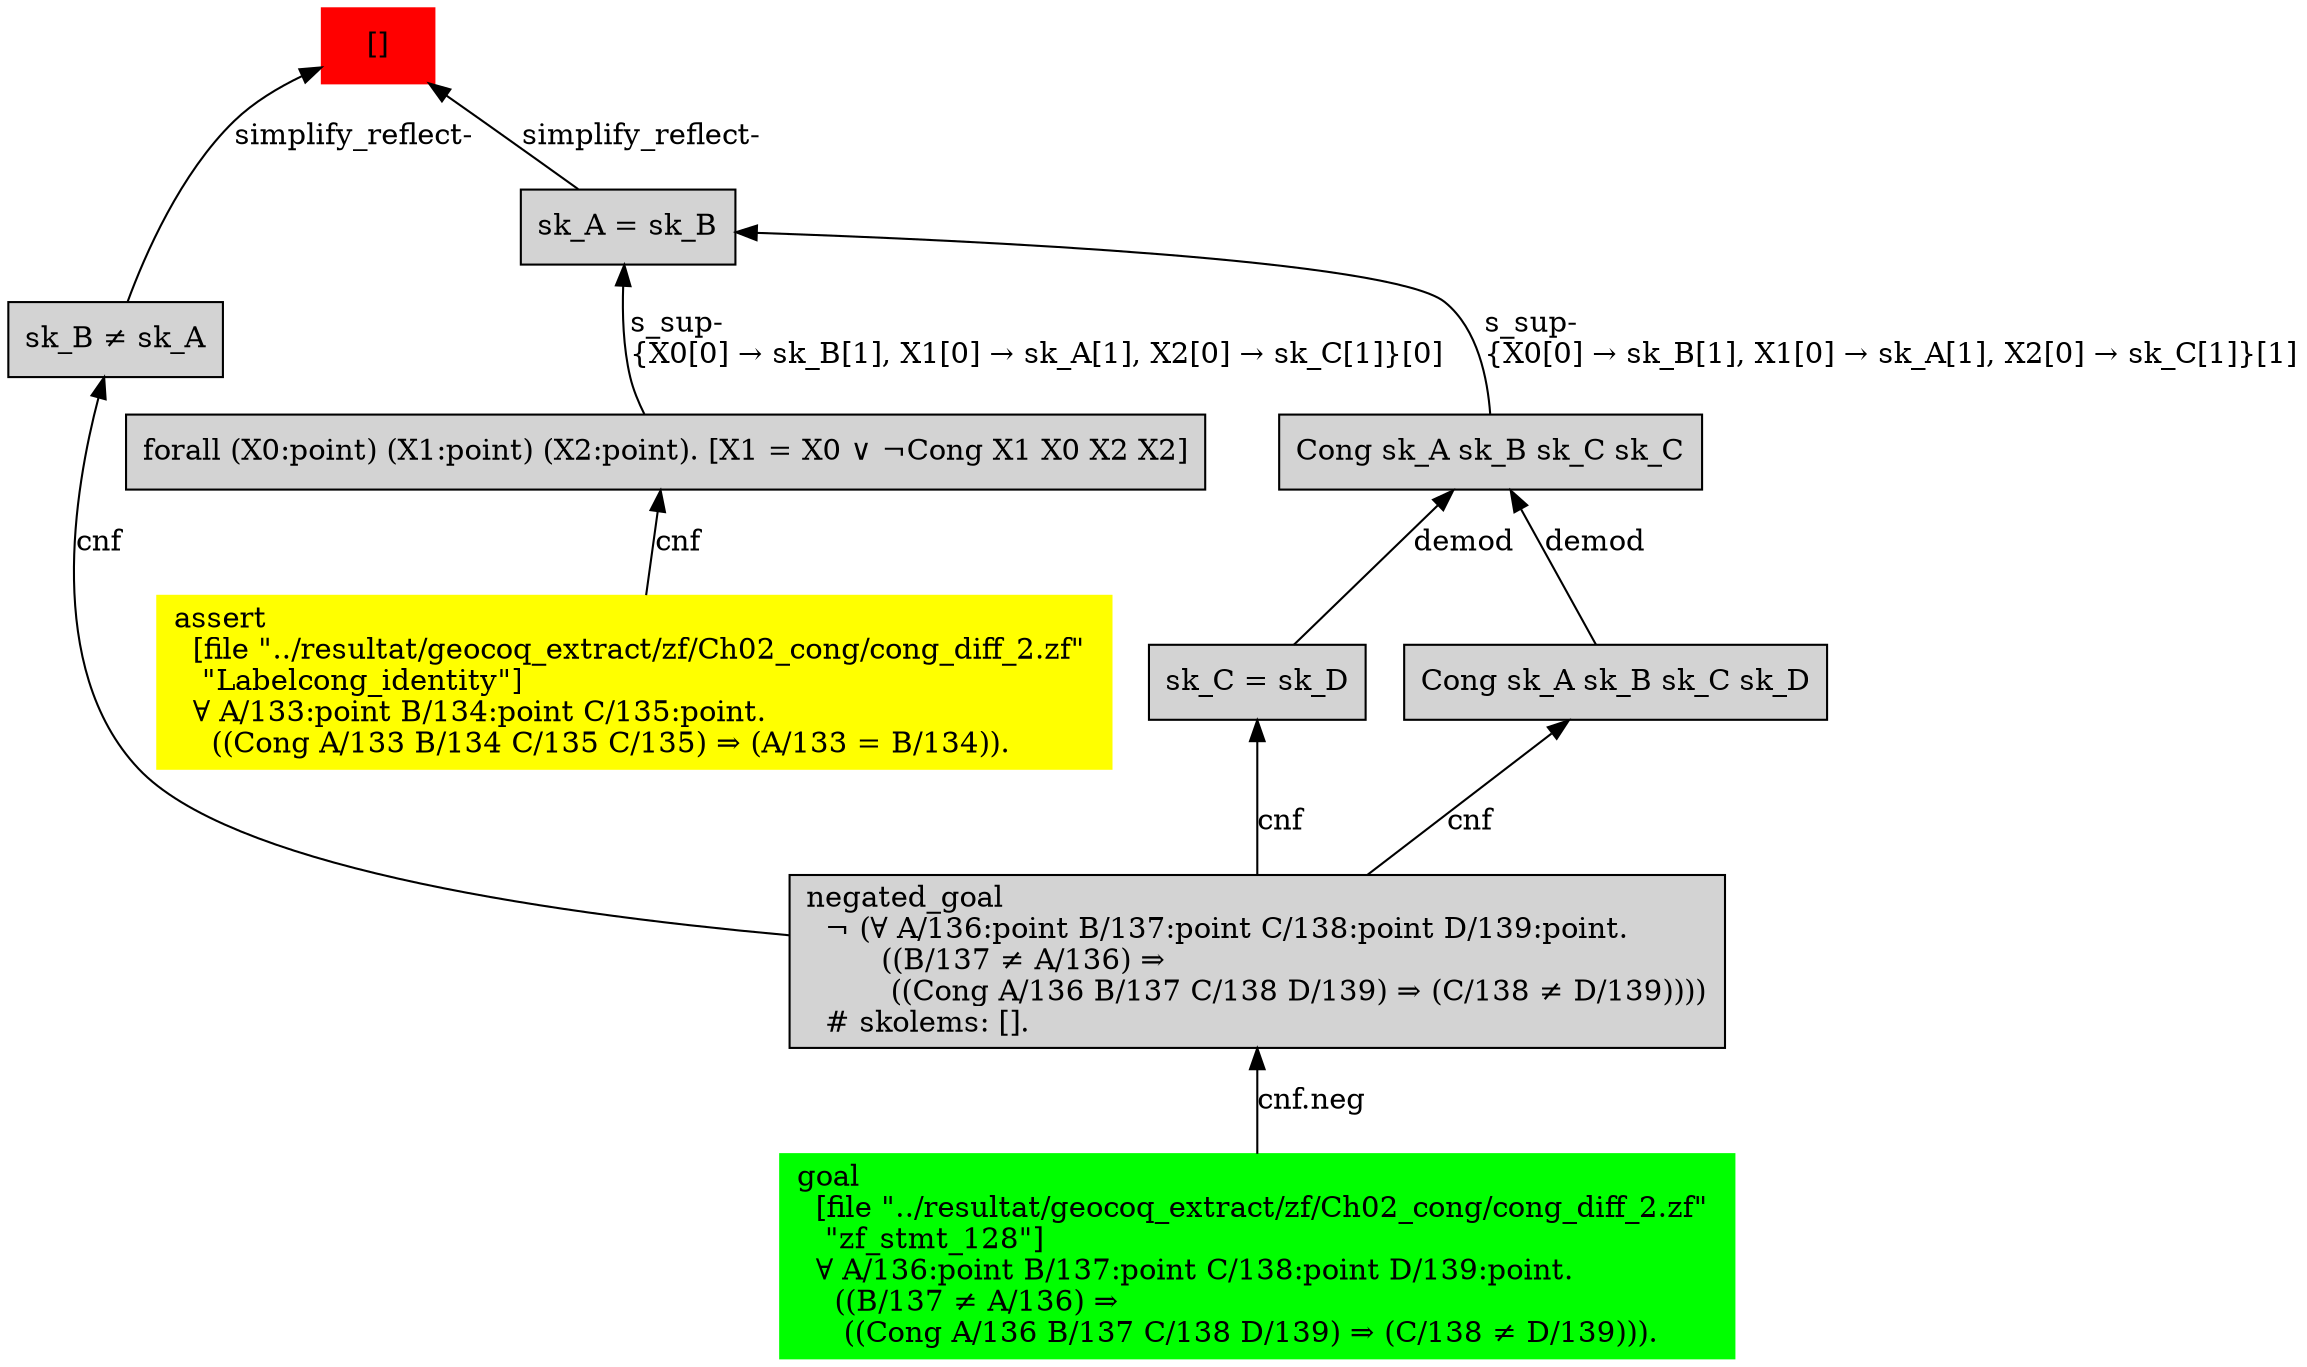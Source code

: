 digraph "unsat_graph" {
  vertex_0 [color=red, label="[]", shape=box, style=filled];
  vertex_0 -> vertex_1 [label="simplify_reflect-", dir="back"];
  vertex_1 [shape=box, label="sk_B ≠ sk_A\l", style=filled];
  vertex_1 -> vertex_2 [label="cnf", dir="back"];
  vertex_2 [shape=box, label="negated_goal\l  ¬ (∀ A/136:point B/137:point C/138:point D/139:point.\l        ((B/137 ≠ A/136) ⇒\l         ((Cong A/136 B/137 C/138 D/139) ⇒ (C/138 ≠ D/139))))\l  # skolems: [].\l", style=filled];
  vertex_2 -> vertex_3 [label="cnf.neg", dir="back"];
  vertex_3 [color=green, shape=box, label="goal\l  [file \"../resultat/geocoq_extract/zf/Ch02_cong/cong_diff_2.zf\" \l   \"zf_stmt_128\"]\l  ∀ A/136:point B/137:point C/138:point D/139:point.\l    ((B/137 ≠ A/136) ⇒\l     ((Cong A/136 B/137 C/138 D/139) ⇒ (C/138 ≠ D/139))).\l", style=filled];
  vertex_0 -> vertex_4 [label="simplify_reflect-", dir="back"];
  vertex_4 [shape=box, label="sk_A = sk_B\l", style=filled];
  vertex_4 -> vertex_5 [label="s_sup-\l\{X0[0] → sk_B[1], X1[0] → sk_A[1], X2[0] → sk_C[1]\}[0]\l", dir="back"];
  vertex_5 [shape=box, label="forall (X0:point) (X1:point) (X2:point). [X1 = X0 ∨ ¬Cong X1 X0 X2 X2]\l", style=filled];
  vertex_5 -> vertex_6 [label="cnf", dir="back"];
  vertex_6 [color=yellow, shape=box, label="assert\l  [file \"../resultat/geocoq_extract/zf/Ch02_cong/cong_diff_2.zf\" \l   \"Labelcong_identity\"]\l  ∀ A/133:point B/134:point C/135:point.\l    ((Cong A/133 B/134 C/135 C/135) ⇒ (A/133 = B/134)).\l", style=filled];
  vertex_4 -> vertex_7 [label="s_sup-\l\{X0[0] → sk_B[1], X1[0] → sk_A[1], X2[0] → sk_C[1]\}[1]\l", dir="back"];
  vertex_7 [shape=box, label="Cong sk_A sk_B sk_C sk_C\l", style=filled];
  vertex_7 -> vertex_8 [label="demod", dir="back"];
  vertex_8 [shape=box, label="sk_C = sk_D\l", style=filled];
  vertex_8 -> vertex_2 [label="cnf", dir="back"];
  vertex_7 -> vertex_9 [label="demod", dir="back"];
  vertex_9 [shape=box, label="Cong sk_A sk_B sk_C sk_D\l", style=filled];
  vertex_9 -> vertex_2 [label="cnf", dir="back"];
  }


